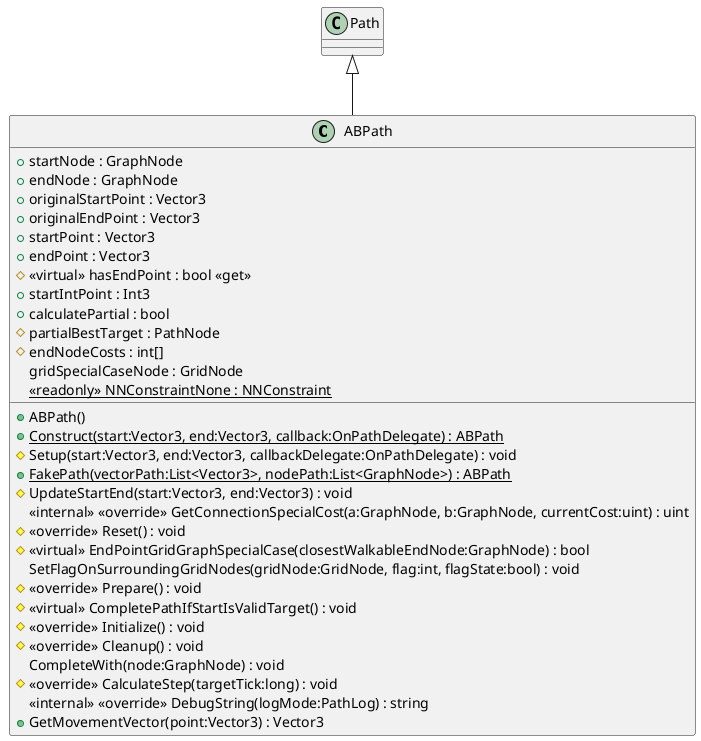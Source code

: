 @startuml
class ABPath {
    + startNode : GraphNode
    + endNode : GraphNode
    + originalStartPoint : Vector3
    + originalEndPoint : Vector3
    + startPoint : Vector3
    + endPoint : Vector3
    # <<virtual>> hasEndPoint : bool <<get>>
    + startIntPoint : Int3
    + calculatePartial : bool
    # partialBestTarget : PathNode
    # endNodeCosts : int[]
    gridSpecialCaseNode : GridNode
    + ABPath()
    + {static} Construct(start:Vector3, end:Vector3, callback:OnPathDelegate) : ABPath
    # Setup(start:Vector3, end:Vector3, callbackDelegate:OnPathDelegate) : void
    + {static} FakePath(vectorPath:List<Vector3>, nodePath:List<GraphNode>) : ABPath
    # UpdateStartEnd(start:Vector3, end:Vector3) : void
    <<internal>> <<override>> GetConnectionSpecialCost(a:GraphNode, b:GraphNode, currentCost:uint) : uint
    # <<override>> Reset() : void
    {static} <<readonly>> NNConstraintNone : NNConstraint
    # <<virtual>> EndPointGridGraphSpecialCase(closestWalkableEndNode:GraphNode) : bool
    SetFlagOnSurroundingGridNodes(gridNode:GridNode, flag:int, flagState:bool) : void
    # <<override>> Prepare() : void
    # <<virtual>> CompletePathIfStartIsValidTarget() : void
    # <<override>> Initialize() : void
    # <<override>> Cleanup() : void
    CompleteWith(node:GraphNode) : void
    # <<override>> CalculateStep(targetTick:long) : void
    <<internal>> <<override>> DebugString(logMode:PathLog) : string
    + GetMovementVector(point:Vector3) : Vector3
}
Path <|-- ABPath
@enduml
